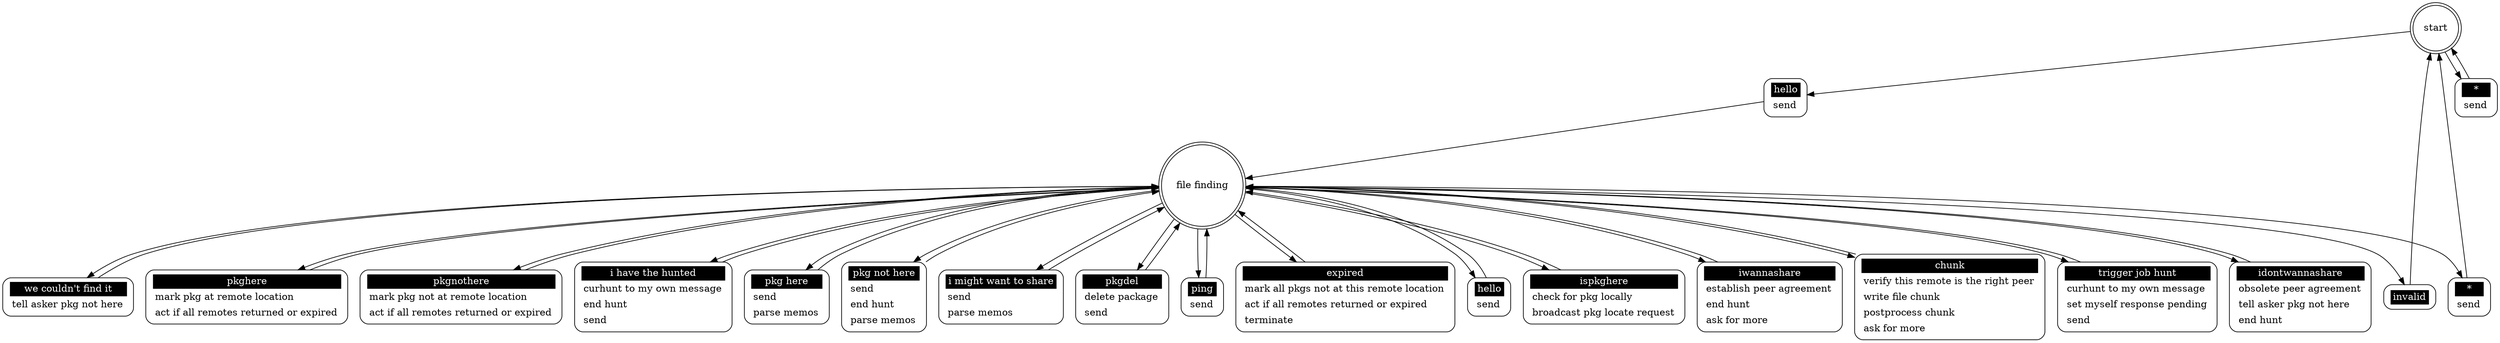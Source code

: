 ## Automatically generated from pkgfiler.xml by gsl
digraph "pkgfiler" {

 "start" [shape = "doublecircle"];
 "start hello" [shape = "Mrecord" style = solid label = <<table border="0" cellborder="0" cellpadding="3" bgcolor="white"><tr><td bgcolor="black" align="center" colspan="2"><font color="white">hello</font></td></tr><tr><td align="left" port="r3">send</td></tr></table>>];
 "start" -> "start hello";
 "start hello" -> "file finding";
 "start *" [shape = "Mrecord" style = solid label = <<table border="0" cellborder="0" cellpadding="3" bgcolor="white"><tr><td bgcolor="black" align="center" colspan="2"><font color="white">*</font></td></tr><tr><td align="left" port="r3">send</td></tr></table>>];
 "start" -> "start *";
 "start *" -> "start";

 "file finding" [shape = "doublecircle"];
 "file finding hello" [shape = "Mrecord" style = solid label = <<table border="0" cellborder="0" cellpadding="3" bgcolor="white"><tr><td bgcolor="black" align="center" colspan="2"><font color="white">hello</font></td></tr><tr><td align="left" port="r3">send</td></tr></table>>];
 "file finding" -> "file finding hello";
 "file finding hello" -> "file finding";
 "file finding ispkghere" [shape = "Mrecord" style = solid label = <<table border="0" cellborder="0" cellpadding="3" bgcolor="white"><tr><td bgcolor="black" align="center" colspan="2"><font color="white">ispkghere</font></td></tr><tr><td align="left" port="r3">check for pkg locally</td></tr><tr><td align="left" port="r3">broadcast pkg locate request</td></tr></table>>];
 "file finding" -> "file finding ispkghere";
 "file finding ispkghere" -> "file finding";
 "file finding iwannashare" [shape = "Mrecord" style = solid label = <<table border="0" cellborder="0" cellpadding="3" bgcolor="white"><tr><td bgcolor="black" align="center" colspan="2"><font color="white">iwannashare</font></td></tr><tr><td align="left" port="r3">establish peer agreement</td></tr><tr><td align="left" port="r3">end hunt</td></tr><tr><td align="left" port="r3">ask for more</td></tr></table>>];
 "file finding" -> "file finding iwannashare";
 "file finding iwannashare" -> "file finding";
 "file finding chunk" [shape = "Mrecord" style = solid label = <<table border="0" cellborder="0" cellpadding="3" bgcolor="white"><tr><td bgcolor="black" align="center" colspan="2"><font color="white">chunk</font></td></tr><tr><td align="left" port="r3">verify this remote is the right peer</td></tr><tr><td align="left" port="r3">write file chunk</td></tr><tr><td align="left" port="r3">postprocess chunk</td></tr><tr><td align="left" port="r3">ask for more</td></tr></table>>];
 "file finding" -> "file finding chunk";
 "file finding chunk" -> "file finding";
 "file finding trigger job hunt" [shape = "Mrecord" style = solid label = <<table border="0" cellborder="0" cellpadding="3" bgcolor="white"><tr><td bgcolor="black" align="center" colspan="2"><font color="white">trigger job hunt</font></td></tr><tr><td align="left" port="r3">curhunt to my own message</td></tr><tr><td align="left" port="r3">set myself response pending</td></tr><tr><td align="left" port="r3">send</td></tr></table>>];
 "file finding" -> "file finding trigger job hunt";
 "file finding trigger job hunt" -> "file finding";
 "file finding idontwannashare" [shape = "Mrecord" style = solid label = <<table border="0" cellborder="0" cellpadding="3" bgcolor="white"><tr><td bgcolor="black" align="center" colspan="2"><font color="white">idontwannashare</font></td></tr><tr><td align="left" port="r3">obsolete peer agreement</td></tr><tr><td align="left" port="r3">tell asker pkg not here</td></tr><tr><td align="left" port="r3">end hunt</td></tr></table>>];
 "file finding" -> "file finding idontwannashare";
 "file finding idontwannashare" -> "file finding";
 "file finding we couldn't find it" [shape = "Mrecord" style = solid label = <<table border="0" cellborder="0" cellpadding="3" bgcolor="white"><tr><td bgcolor="black" align="center" colspan="2"><font color="white">we couldn't find it</font></td></tr><tr><td align="left" port="r3">tell asker pkg not here</td></tr></table>>];
 "file finding" -> "file finding we couldn't find it";
 "file finding we couldn't find it" -> "file finding";
 "file finding pkghere" [shape = "Mrecord" style = solid label = <<table border="0" cellborder="0" cellpadding="3" bgcolor="white"><tr><td bgcolor="black" align="center" colspan="2"><font color="white">pkghere</font></td></tr><tr><td align="left" port="r3">mark pkg at remote location</td></tr><tr><td align="left" port="r3">act if all remotes returned or expired</td></tr></table>>];
 "file finding" -> "file finding pkghere";
 "file finding pkghere" -> "file finding";
 "file finding pkgnothere" [shape = "Mrecord" style = solid label = <<table border="0" cellborder="0" cellpadding="3" bgcolor="white"><tr><td bgcolor="black" align="center" colspan="2"><font color="white">pkgnothere</font></td></tr><tr><td align="left" port="r3">mark pkg not at remote location</td></tr><tr><td align="left" port="r3">act if all remotes returned or expired</td></tr></table>>];
 "file finding" -> "file finding pkgnothere";
 "file finding pkgnothere" -> "file finding";
 "file finding i have the hunted" [shape = "Mrecord" style = solid label = <<table border="0" cellborder="0" cellpadding="3" bgcolor="white"><tr><td bgcolor="black" align="center" colspan="2"><font color="white">i have the hunted</font></td></tr><tr><td align="left" port="r3">curhunt to my own message</td></tr><tr><td align="left" port="r3">end hunt</td></tr><tr><td align="left" port="r3">send</td></tr></table>>];
 "file finding" -> "file finding i have the hunted";
 "file finding i have the hunted" -> "file finding";
 "file finding pkg here" [shape = "Mrecord" style = solid label = <<table border="0" cellborder="0" cellpadding="3" bgcolor="white"><tr><td bgcolor="black" align="center" colspan="2"><font color="white">pkg here</font></td></tr><tr><td align="left" port="r3">send</td></tr><tr><td align="left" port="r3">parse memos</td></tr></table>>];
 "file finding" -> "file finding pkg here";
 "file finding pkg here" -> "file finding";
 "file finding pkg not here" [shape = "Mrecord" style = solid label = <<table border="0" cellborder="0" cellpadding="3" bgcolor="white"><tr><td bgcolor="black" align="center" colspan="2"><font color="white">pkg not here</font></td></tr><tr><td align="left" port="r3">send</td></tr><tr><td align="left" port="r3">end hunt</td></tr><tr><td align="left" port="r3">parse memos</td></tr></table>>];
 "file finding" -> "file finding pkg not here";
 "file finding pkg not here" -> "file finding";
 "file finding i might want to share" [shape = "Mrecord" style = solid label = <<table border="0" cellborder="0" cellpadding="3" bgcolor="white"><tr><td bgcolor="black" align="center" colspan="2"><font color="white">i might want to share</font></td></tr><tr><td align="left" port="r3">send</td></tr><tr><td align="left" port="r3">parse memos</td></tr></table>>];
 "file finding" -> "file finding i might want to share";
 "file finding i might want to share" -> "file finding";
 "file finding pkgdel" [shape = "Mrecord" style = solid label = <<table border="0" cellborder="0" cellpadding="3" bgcolor="white"><tr><td bgcolor="black" align="center" colspan="2"><font color="white">pkgdel</font></td></tr><tr><td align="left" port="r3">delete package</td></tr><tr><td align="left" port="r3">send</td></tr></table>>];
 "file finding" -> "file finding pkgdel";
 "file finding pkgdel" -> "file finding";
 "file finding ping" [shape = "Mrecord" style = solid label = <<table border="0" cellborder="0" cellpadding="3" bgcolor="white"><tr><td bgcolor="black" align="center" colspan="2"><font color="white">ping</font></td></tr><tr><td align="left" port="r3">send</td></tr></table>>];
 "file finding" -> "file finding ping";
 "file finding ping" -> "file finding";
 "file finding invalid" [shape = "Mrecord" style = solid label = <<table border="0" cellborder="0" cellpadding="3" bgcolor="white"><tr><td bgcolor="black" align="center" colspan="2"><font color="white">invalid</font></td></tr></table>>];
 "file finding" -> "file finding invalid";
 "file finding invalid" -> "start";
 "file finding *" [shape = "Mrecord" style = solid label = <<table border="0" cellborder="0" cellpadding="3" bgcolor="white"><tr><td bgcolor="black" align="center" colspan="2"><font color="white">*</font></td></tr><tr><td align="left" port="r3">send</td></tr></table>>];
 "file finding" -> "file finding *";
 "file finding *" -> "start";
 "file finding expired" [shape = "Mrecord" style = solid label = <<table border="0" cellborder="0" cellpadding="3" bgcolor="white"><tr><td bgcolor="black" align="center" colspan="2"><font color="white">expired</font></td></tr><tr><td align="left" port="r3">mark all pkgs not at this remote location</td></tr><tr><td align="left" port="r3">act if all remotes returned or expired</td></tr><tr><td align="left" port="r3">terminate</td></tr></table>>];
 "file finding" -> "file finding expired";
 "file finding expired" -> "file finding";
}

